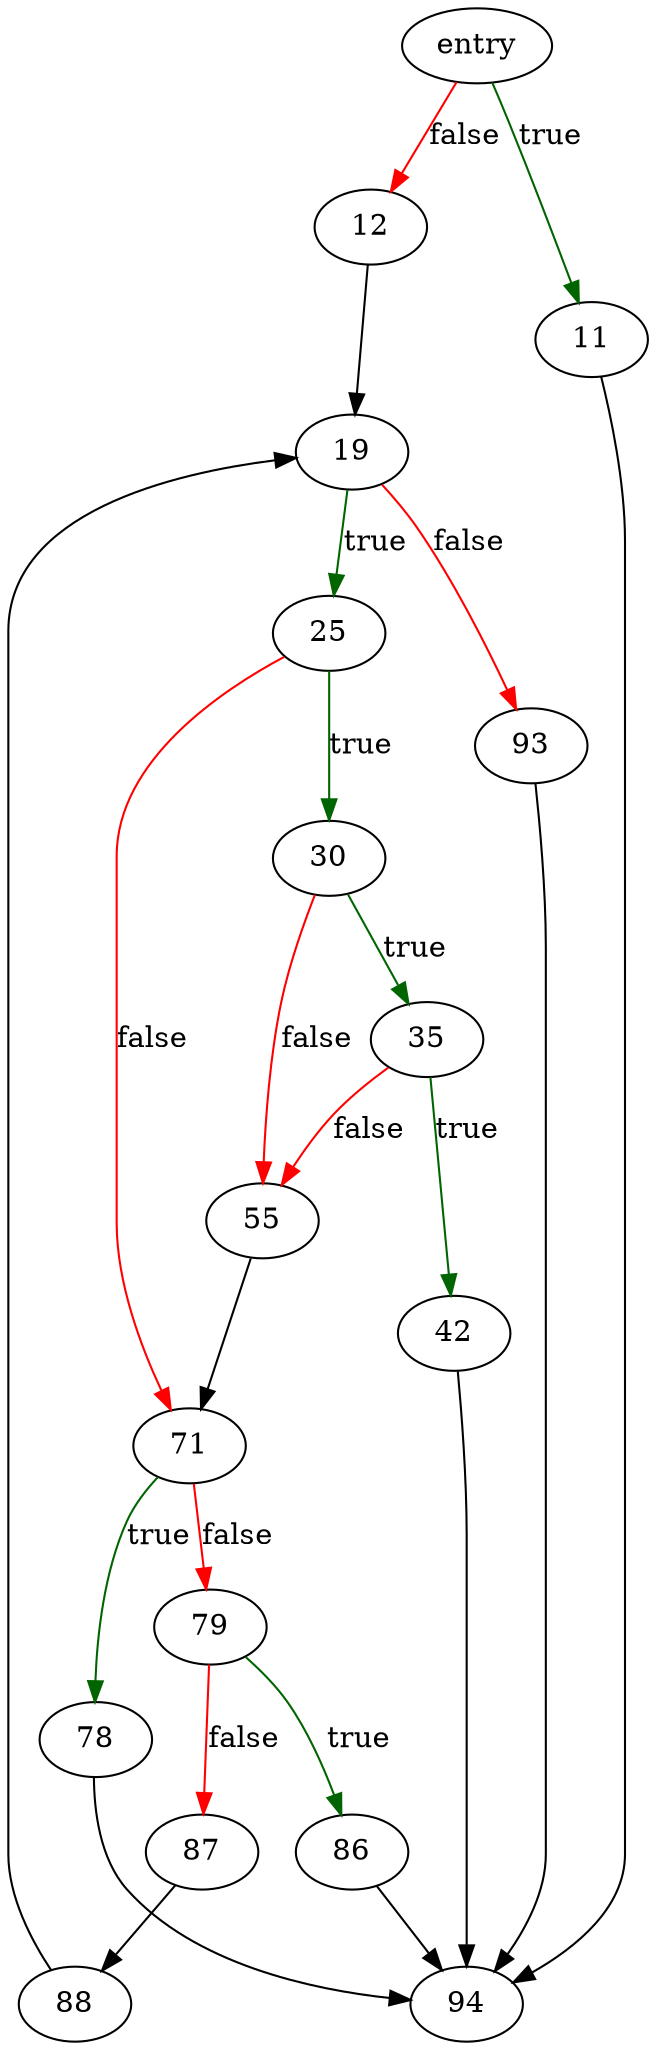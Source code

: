 digraph "sqlite3FixSrcList" {
	// Node definitions.
	2 [label=entry];
	11;
	12;
	19;
	25;
	30;
	35;
	42;
	55;
	71;
	78;
	79;
	86;
	87;
	88;
	93;
	94;

	// Edge definitions.
	2 -> 11 [
		color=darkgreen
		label=true
	];
	2 -> 12 [
		color=red
		label=false
	];
	11 -> 94;
	12 -> 19;
	19 -> 25 [
		color=darkgreen
		label=true
	];
	19 -> 93 [
		color=red
		label=false
	];
	25 -> 30 [
		color=darkgreen
		label=true
	];
	25 -> 71 [
		color=red
		label=false
	];
	30 -> 35 [
		color=darkgreen
		label=true
	];
	30 -> 55 [
		color=red
		label=false
	];
	35 -> 42 [
		color=darkgreen
		label=true
	];
	35 -> 55 [
		color=red
		label=false
	];
	42 -> 94;
	55 -> 71;
	71 -> 78 [
		color=darkgreen
		label=true
	];
	71 -> 79 [
		color=red
		label=false
	];
	78 -> 94;
	79 -> 86 [
		color=darkgreen
		label=true
	];
	79 -> 87 [
		color=red
		label=false
	];
	86 -> 94;
	87 -> 88;
	88 -> 19;
	93 -> 94;
}